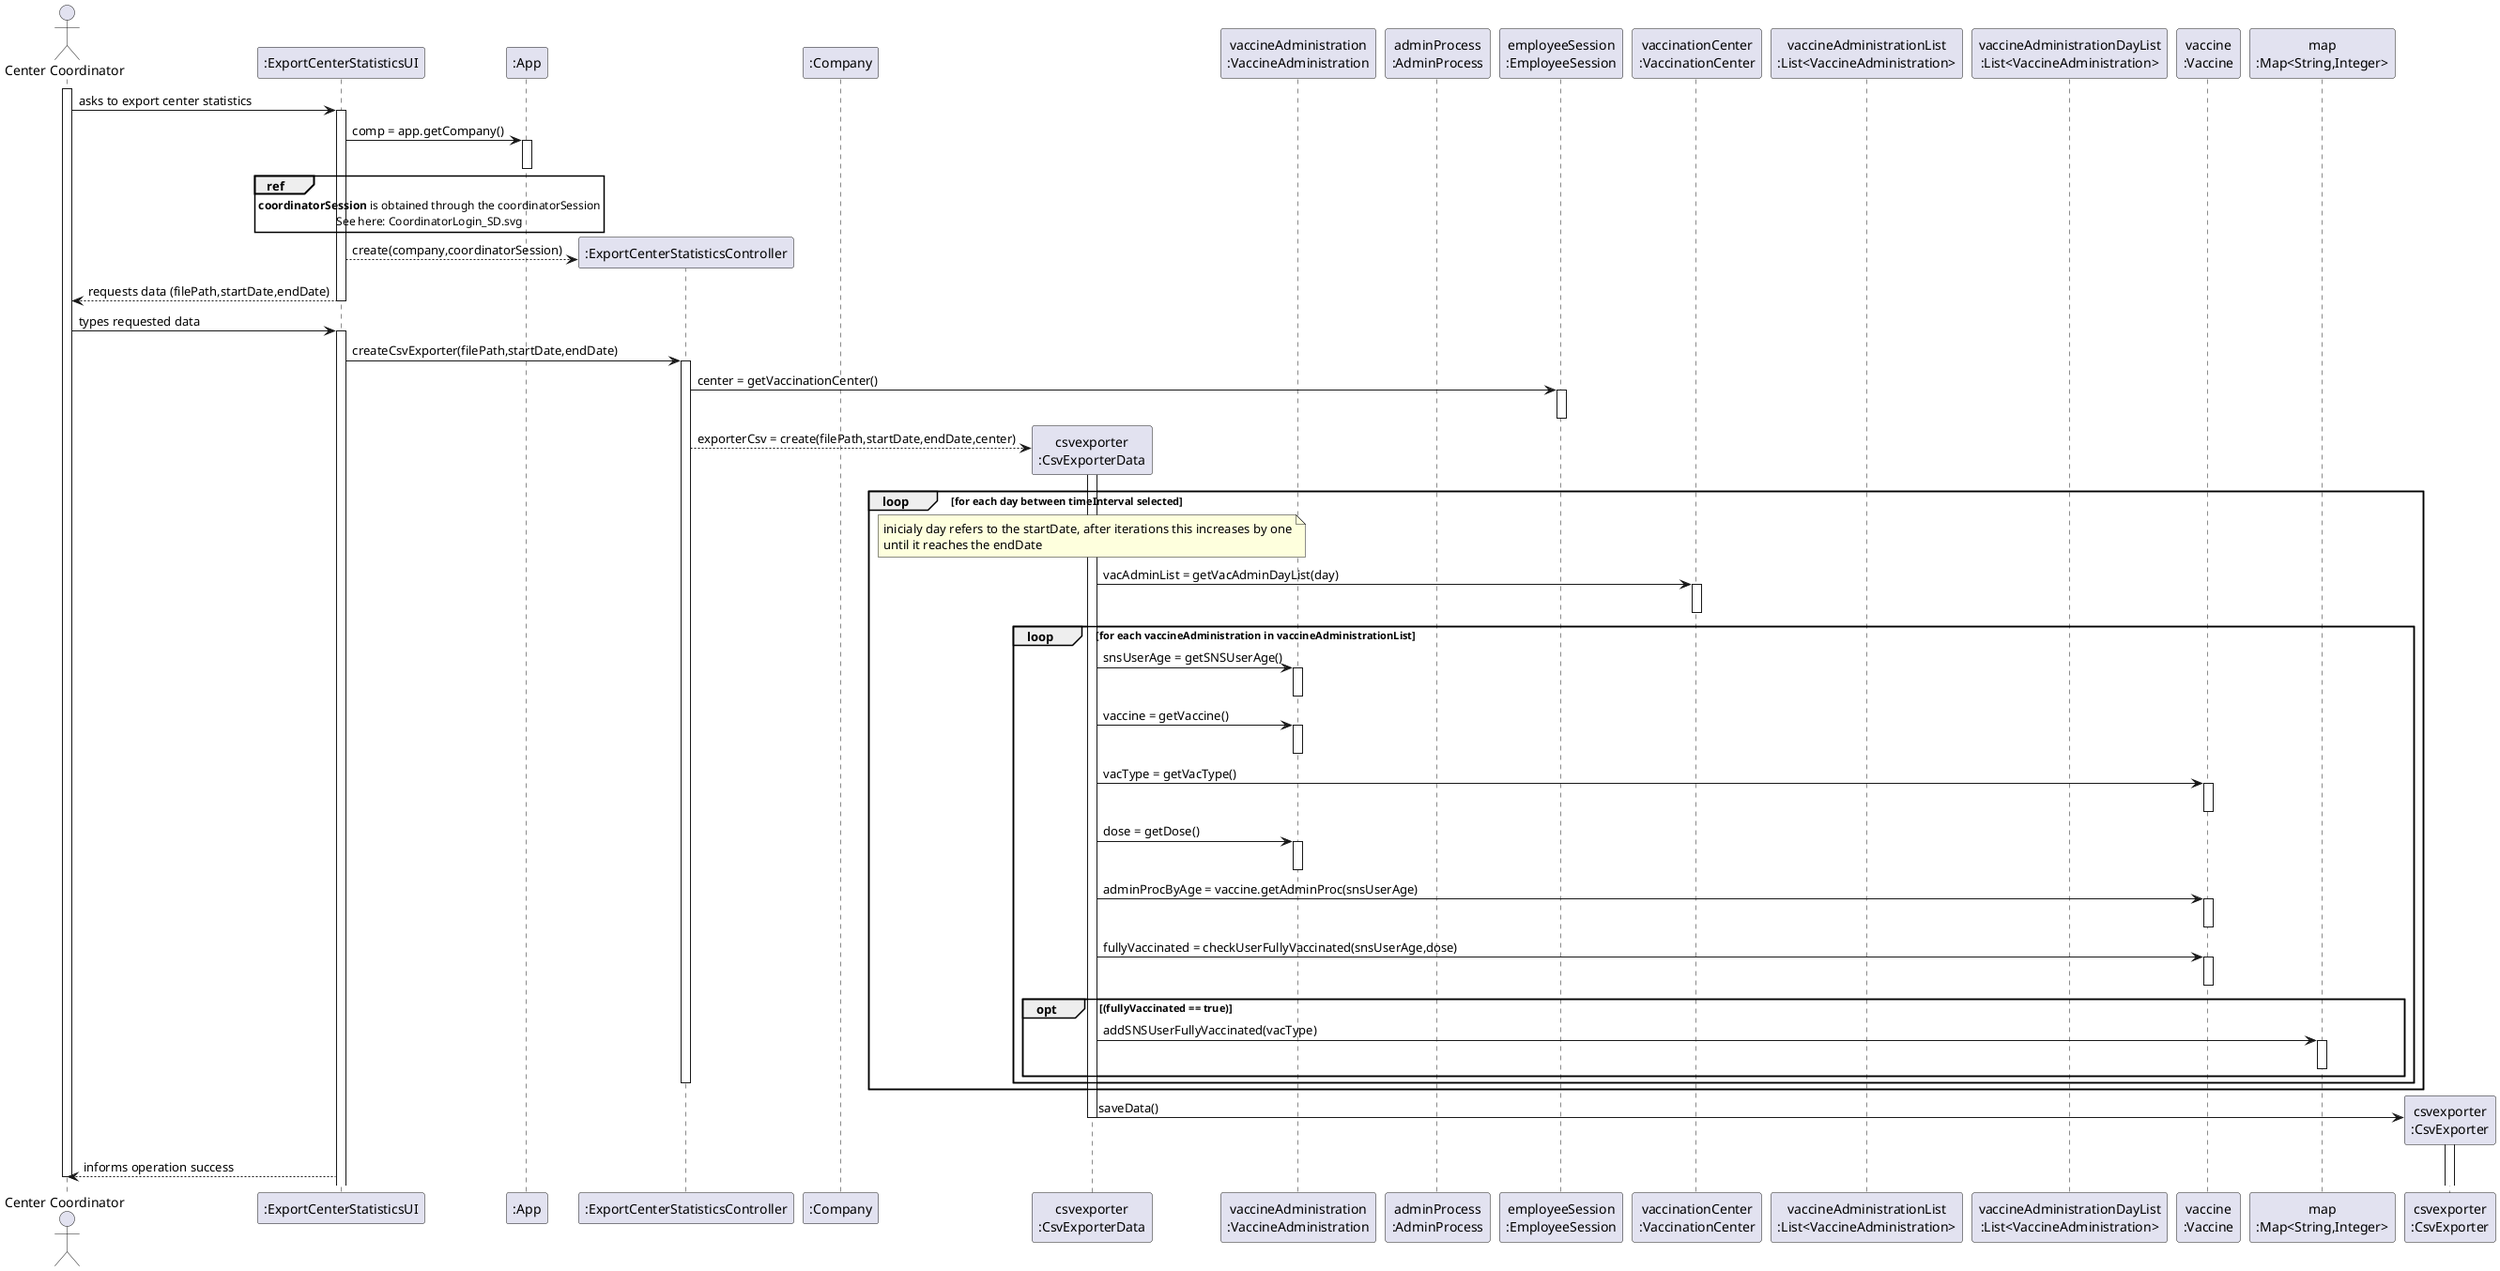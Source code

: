 @startuml US15_SD

actor "Center Coordinator" as COORDINATOR

participant ":ExportCenterStatisticsUI" as UI
participant ":App" as APP
participant ":ExportCenterStatisticsController" as CTRL
participant ":Company" as COMP
participant "csvexporter\n:CsvExporterData" as EXPORTERDATA
participant "vaccineAdministration\n:VaccineAdministration" as VACADMIN
participant "adminProcess\n:AdminProcess" as ADMINPROC
participant "employeeSession\n:EmployeeSession" as EMPLOYEESESSION
participant "vaccinationCenter\n:VaccinationCenter" as CENTER
participant "vaccineAdministrationList\n:List<VaccineAdministration>" as VACADMINLIST
participant "vaccineAdministrationDayList\n:List<VaccineAdministration>" as VACDAYLIST
participant "vaccine\n:Vaccine" as VACCINE
participant "map\n:Map<String,Integer>" as MAP
participant "csvexporter\n:CsvExporter" as CSVEXPORTER

activate COORDINATOR
COORDINATOR -> UI : asks to export center statistics
activate UI

UI -> APP : comp = app.getCompany()
activate APP
deactivate APP

ref over UI 
**coordinatorSession** is obtained through the coordinatorSession
See here: CoordinatorLogin_SD.svg
end ref

UI --> CTRL** : create(company,coordinatorSession)

UI --> COORDINATOR : requests data (filePath,startDate,endDate)
deactivate UI

COORDINATOR -> UI : types requested data
activate UI

UI -> CTRL : createCsvExporter(filePath,startDate,endDate)
activate CTRL

CTRL -> EMPLOYEESESSION : center = getVaccinationCenter()
activate EMPLOYEESESSION
deactivate EMPLOYEESESSION

CTRL --> EXPORTERDATA** : exporterCsv = create(filePath,startDate,endDate,center)

loop for each day between timeInterval selected
note over EXPORTERDATA
inicialy day refers to the startDate, after iterations this increases by one
until it reaches the endDate
end note

activate EXPORTERDATA

EXPORTERDATA -> CENTER : vacAdminList = getVacAdminDayList(day)
activate CENTER
deactivate CENTER

loop for each vaccineAdministration in vaccineAdministrationList

EXPORTERDATA -> VACADMIN :  snsUserAge = getSNSUserAge()
activate VACADMIN
deactivate VACADMIN

EXPORTERDATA -> VACADMIN : vaccine = getVaccine()
activate VACADMIN
deactivate VACADMIN

EXPORTERDATA -> VACCINE : vacType = getVacType()
activate VACCINE
deactivate VACCINE

EXPORTERDATA -> VACADMIN : dose = getDose()
activate VACADMIN
deactivate VACADMIN

EXPORTERDATA -> VACCINE : adminProcByAge = vaccine.getAdminProc(snsUserAge)
activate VACCINE
deactivate VACCINE

EXPORTERDATA -> VACCINE : fullyVaccinated = checkUserFullyVaccinated(snsUserAge,dose)
activate VACCINE
deactivate VACCINE

opt (fullyVaccinated == true) 
EXPORTERDATA -> MAP : addSNSUserFullyVaccinated(vacType)
activate MAP
deactivate MAP
end

deactivate CTRL
end
end

EXPORTERDATA -> CSVEXPORTER** : saveData()
activate CSVEXPORTER
deactivate CSVEXPORTER
deactivate EXPORTERDATA

UI --> COORDINATOR : informs operation success

deactivate COORDINATOR 

@enduml